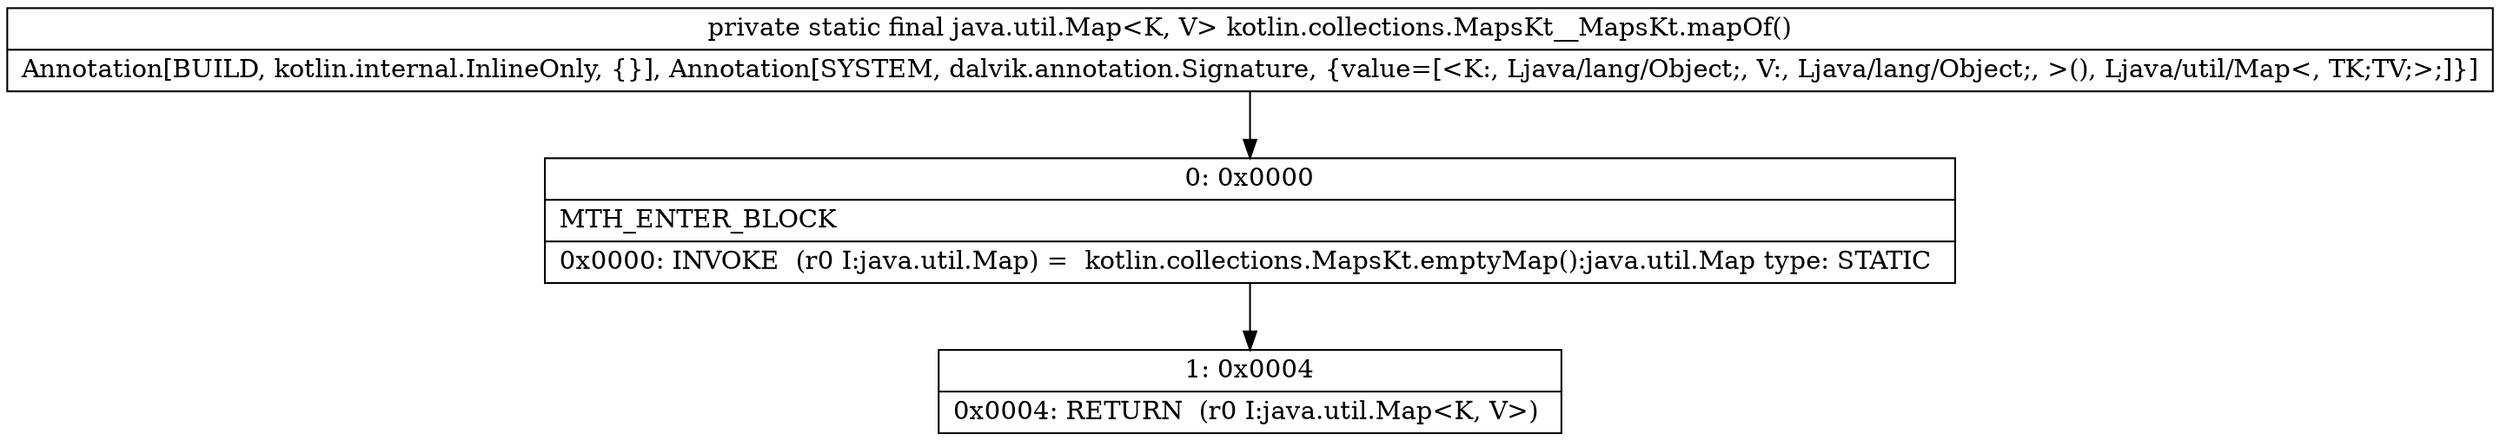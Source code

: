 digraph "CFG forkotlin.collections.MapsKt__MapsKt.mapOf()Ljava\/util\/Map;" {
Node_0 [shape=record,label="{0\:\ 0x0000|MTH_ENTER_BLOCK\l|0x0000: INVOKE  (r0 I:java.util.Map) =  kotlin.collections.MapsKt.emptyMap():java.util.Map type: STATIC \l}"];
Node_1 [shape=record,label="{1\:\ 0x0004|0x0004: RETURN  (r0 I:java.util.Map\<K, V\>) \l}"];
MethodNode[shape=record,label="{private static final java.util.Map\<K, V\> kotlin.collections.MapsKt__MapsKt.mapOf()  | Annotation[BUILD, kotlin.internal.InlineOnly, \{\}], Annotation[SYSTEM, dalvik.annotation.Signature, \{value=[\<K:, Ljava\/lang\/Object;, V:, Ljava\/lang\/Object;, \>(), Ljava\/util\/Map\<, TK;TV;\>;]\}]\l}"];
MethodNode -> Node_0;
Node_0 -> Node_1;
}

